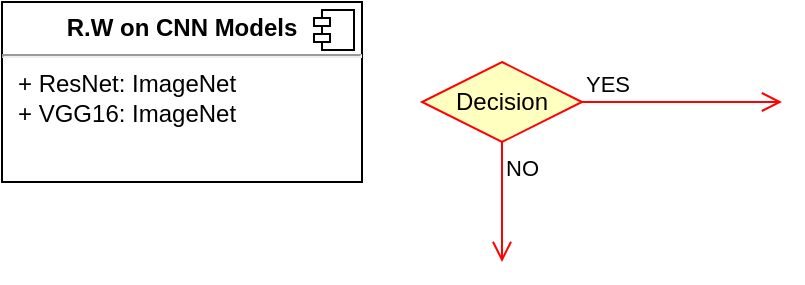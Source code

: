 <mxfile version="21.7.5" type="github">
  <diagram name="Page-1" id="BqLjTV1lZtpxf5OzmQXk">
    <mxGraphModel dx="2122" dy="214" grid="1" gridSize="10" guides="1" tooltips="1" connect="1" arrows="1" fold="1" page="1" pageScale="1" pageWidth="850" pageHeight="1100" math="0" shadow="0">
      <root>
        <mxCell id="0" />
        <mxCell id="1" parent="0" />
        <mxCell id="KuKBmV5f7Q5fJ6iNIN6v-4" value="&lt;p style=&quot;margin:0px;margin-top:6px;text-align:center;&quot;&gt;&lt;b&gt;R.W on CNN Models&lt;/b&gt;&lt;br&gt;&lt;/p&gt;&lt;hr&gt;&lt;p style=&quot;margin:0px;margin-left:8px;&quot;&gt;+ ResNet: ImageNet&lt;br&gt;+ VGG16: ImageNet&lt;br&gt;&lt;/p&gt;" style="align=left;overflow=fill;html=1;dropTarget=0;whiteSpace=wrap;" vertex="1" parent="1">
          <mxGeometry x="-1690" y="120" width="180" height="90" as="geometry" />
        </mxCell>
        <mxCell id="KuKBmV5f7Q5fJ6iNIN6v-5" value="" style="shape=component;jettyWidth=8;jettyHeight=4;" vertex="1" parent="KuKBmV5f7Q5fJ6iNIN6v-4">
          <mxGeometry x="1" width="20" height="20" relative="1" as="geometry">
            <mxPoint x="-24" y="4" as="offset" />
          </mxGeometry>
        </mxCell>
        <mxCell id="KuKBmV5f7Q5fJ6iNIN6v-6" value="Decision" style="rhombus;whiteSpace=wrap;html=1;fontColor=#000000;fillColor=#ffffc0;strokeColor=#ff0000;" vertex="1" parent="1">
          <mxGeometry x="-1480" y="150" width="80" height="40" as="geometry" />
        </mxCell>
        <mxCell id="KuKBmV5f7Q5fJ6iNIN6v-7" value="&lt;div&gt;YES&lt;/div&gt;" style="edgeStyle=orthogonalEdgeStyle;html=1;align=left;verticalAlign=bottom;endArrow=open;endSize=8;strokeColor=#ff0000;rounded=0;" edge="1" source="KuKBmV5f7Q5fJ6iNIN6v-6" parent="1">
          <mxGeometry x="-1" relative="1" as="geometry">
            <mxPoint x="-1300" y="170" as="targetPoint" />
          </mxGeometry>
        </mxCell>
        <mxCell id="KuKBmV5f7Q5fJ6iNIN6v-8" value="&lt;div&gt;NO&lt;/div&gt;" style="edgeStyle=orthogonalEdgeStyle;html=1;align=left;verticalAlign=top;endArrow=open;endSize=8;strokeColor=#ff0000;rounded=0;" edge="1" source="KuKBmV5f7Q5fJ6iNIN6v-6" parent="1">
          <mxGeometry x="-1" relative="1" as="geometry">
            <mxPoint x="-1440" y="250" as="targetPoint" />
          </mxGeometry>
        </mxCell>
      </root>
    </mxGraphModel>
  </diagram>
</mxfile>
